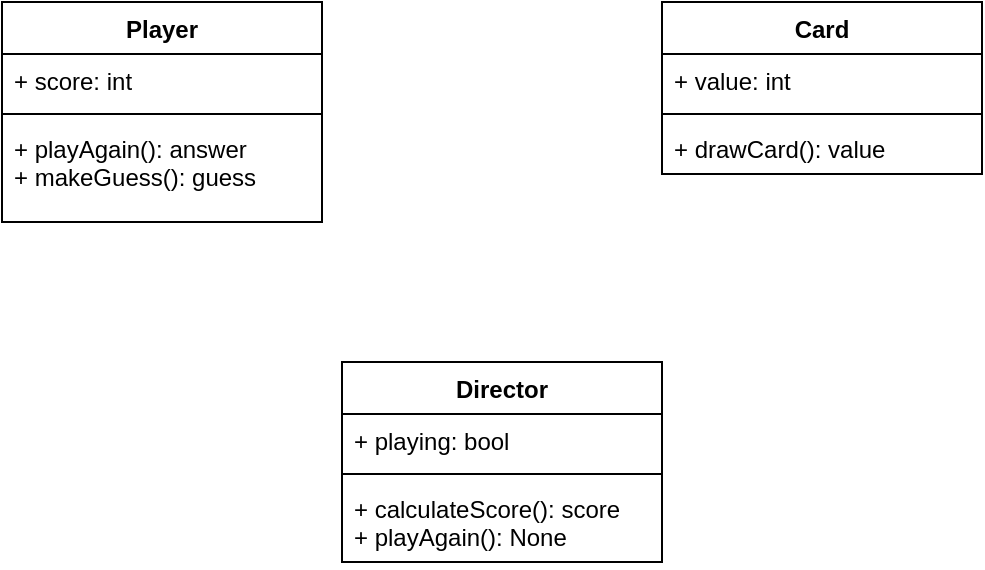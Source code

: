 <mxfile version="18.0.1" type="device"><diagram id="C5RBs43oDa-KdzZeNtuy" name="Page-1"><mxGraphModel dx="1182" dy="585" grid="1" gridSize="10" guides="1" tooltips="1" connect="1" arrows="1" fold="1" page="1" pageScale="1" pageWidth="827" pageHeight="1169" math="0" shadow="0"><root><mxCell id="WIyWlLk6GJQsqaUBKTNV-0"/><mxCell id="WIyWlLk6GJQsqaUBKTNV-1" parent="WIyWlLk6GJQsqaUBKTNV-0"/><mxCell id="lmAwZ46TWAgpaSrOGmTW-0" value="Player" style="swimlane;fontStyle=1;align=center;verticalAlign=top;childLayout=stackLayout;horizontal=1;startSize=26;horizontalStack=0;resizeParent=1;resizeParentMax=0;resizeLast=0;collapsible=1;marginBottom=0;" vertex="1" parent="WIyWlLk6GJQsqaUBKTNV-1"><mxGeometry x="160" y="80" width="160" height="110" as="geometry"/></mxCell><mxCell id="lmAwZ46TWAgpaSrOGmTW-1" value="+ score: int" style="text;strokeColor=none;fillColor=none;align=left;verticalAlign=top;spacingLeft=4;spacingRight=4;overflow=hidden;rotatable=0;points=[[0,0.5],[1,0.5]];portConstraint=eastwest;" vertex="1" parent="lmAwZ46TWAgpaSrOGmTW-0"><mxGeometry y="26" width="160" height="26" as="geometry"/></mxCell><mxCell id="lmAwZ46TWAgpaSrOGmTW-2" value="" style="line;strokeWidth=1;fillColor=none;align=left;verticalAlign=middle;spacingTop=-1;spacingLeft=3;spacingRight=3;rotatable=0;labelPosition=right;points=[];portConstraint=eastwest;" vertex="1" parent="lmAwZ46TWAgpaSrOGmTW-0"><mxGeometry y="52" width="160" height="8" as="geometry"/></mxCell><mxCell id="lmAwZ46TWAgpaSrOGmTW-3" value="+ playAgain(): answer&#10;+ makeGuess(): guess" style="text;strokeColor=none;fillColor=none;align=left;verticalAlign=top;spacingLeft=4;spacingRight=4;overflow=hidden;rotatable=0;points=[[0,0.5],[1,0.5]];portConstraint=eastwest;" vertex="1" parent="lmAwZ46TWAgpaSrOGmTW-0"><mxGeometry y="60" width="160" height="50" as="geometry"/></mxCell><mxCell id="lmAwZ46TWAgpaSrOGmTW-4" value="Card" style="swimlane;fontStyle=1;align=center;verticalAlign=top;childLayout=stackLayout;horizontal=1;startSize=26;horizontalStack=0;resizeParent=1;resizeParentMax=0;resizeLast=0;collapsible=1;marginBottom=0;" vertex="1" parent="WIyWlLk6GJQsqaUBKTNV-1"><mxGeometry x="490" y="80" width="160" height="86" as="geometry"/></mxCell><mxCell id="lmAwZ46TWAgpaSrOGmTW-5" value="+ value: int" style="text;strokeColor=none;fillColor=none;align=left;verticalAlign=top;spacingLeft=4;spacingRight=4;overflow=hidden;rotatable=0;points=[[0,0.5],[1,0.5]];portConstraint=eastwest;" vertex="1" parent="lmAwZ46TWAgpaSrOGmTW-4"><mxGeometry y="26" width="160" height="26" as="geometry"/></mxCell><mxCell id="lmAwZ46TWAgpaSrOGmTW-6" value="" style="line;strokeWidth=1;fillColor=none;align=left;verticalAlign=middle;spacingTop=-1;spacingLeft=3;spacingRight=3;rotatable=0;labelPosition=right;points=[];portConstraint=eastwest;" vertex="1" parent="lmAwZ46TWAgpaSrOGmTW-4"><mxGeometry y="52" width="160" height="8" as="geometry"/></mxCell><mxCell id="lmAwZ46TWAgpaSrOGmTW-7" value="+ drawCard(): value" style="text;strokeColor=none;fillColor=none;align=left;verticalAlign=top;spacingLeft=4;spacingRight=4;overflow=hidden;rotatable=0;points=[[0,0.5],[1,0.5]];portConstraint=eastwest;" vertex="1" parent="lmAwZ46TWAgpaSrOGmTW-4"><mxGeometry y="60" width="160" height="26" as="geometry"/></mxCell><mxCell id="lmAwZ46TWAgpaSrOGmTW-8" value="Director" style="swimlane;fontStyle=1;align=center;verticalAlign=top;childLayout=stackLayout;horizontal=1;startSize=26;horizontalStack=0;resizeParent=1;resizeParentMax=0;resizeLast=0;collapsible=1;marginBottom=0;" vertex="1" parent="WIyWlLk6GJQsqaUBKTNV-1"><mxGeometry x="330" y="260" width="160" height="100" as="geometry"/></mxCell><mxCell id="lmAwZ46TWAgpaSrOGmTW-9" value="+ playing: bool" style="text;strokeColor=none;fillColor=none;align=left;verticalAlign=top;spacingLeft=4;spacingRight=4;overflow=hidden;rotatable=0;points=[[0,0.5],[1,0.5]];portConstraint=eastwest;" vertex="1" parent="lmAwZ46TWAgpaSrOGmTW-8"><mxGeometry y="26" width="160" height="26" as="geometry"/></mxCell><mxCell id="lmAwZ46TWAgpaSrOGmTW-10" value="" style="line;strokeWidth=1;fillColor=none;align=left;verticalAlign=middle;spacingTop=-1;spacingLeft=3;spacingRight=3;rotatable=0;labelPosition=right;points=[];portConstraint=eastwest;" vertex="1" parent="lmAwZ46TWAgpaSrOGmTW-8"><mxGeometry y="52" width="160" height="8" as="geometry"/></mxCell><mxCell id="lmAwZ46TWAgpaSrOGmTW-11" value="+ calculateScore(): score&#10;+ playAgain(): None" style="text;strokeColor=none;fillColor=none;align=left;verticalAlign=top;spacingLeft=4;spacingRight=4;overflow=hidden;rotatable=0;points=[[0,0.5],[1,0.5]];portConstraint=eastwest;" vertex="1" parent="lmAwZ46TWAgpaSrOGmTW-8"><mxGeometry y="60" width="160" height="40" as="geometry"/></mxCell></root></mxGraphModel></diagram></mxfile>